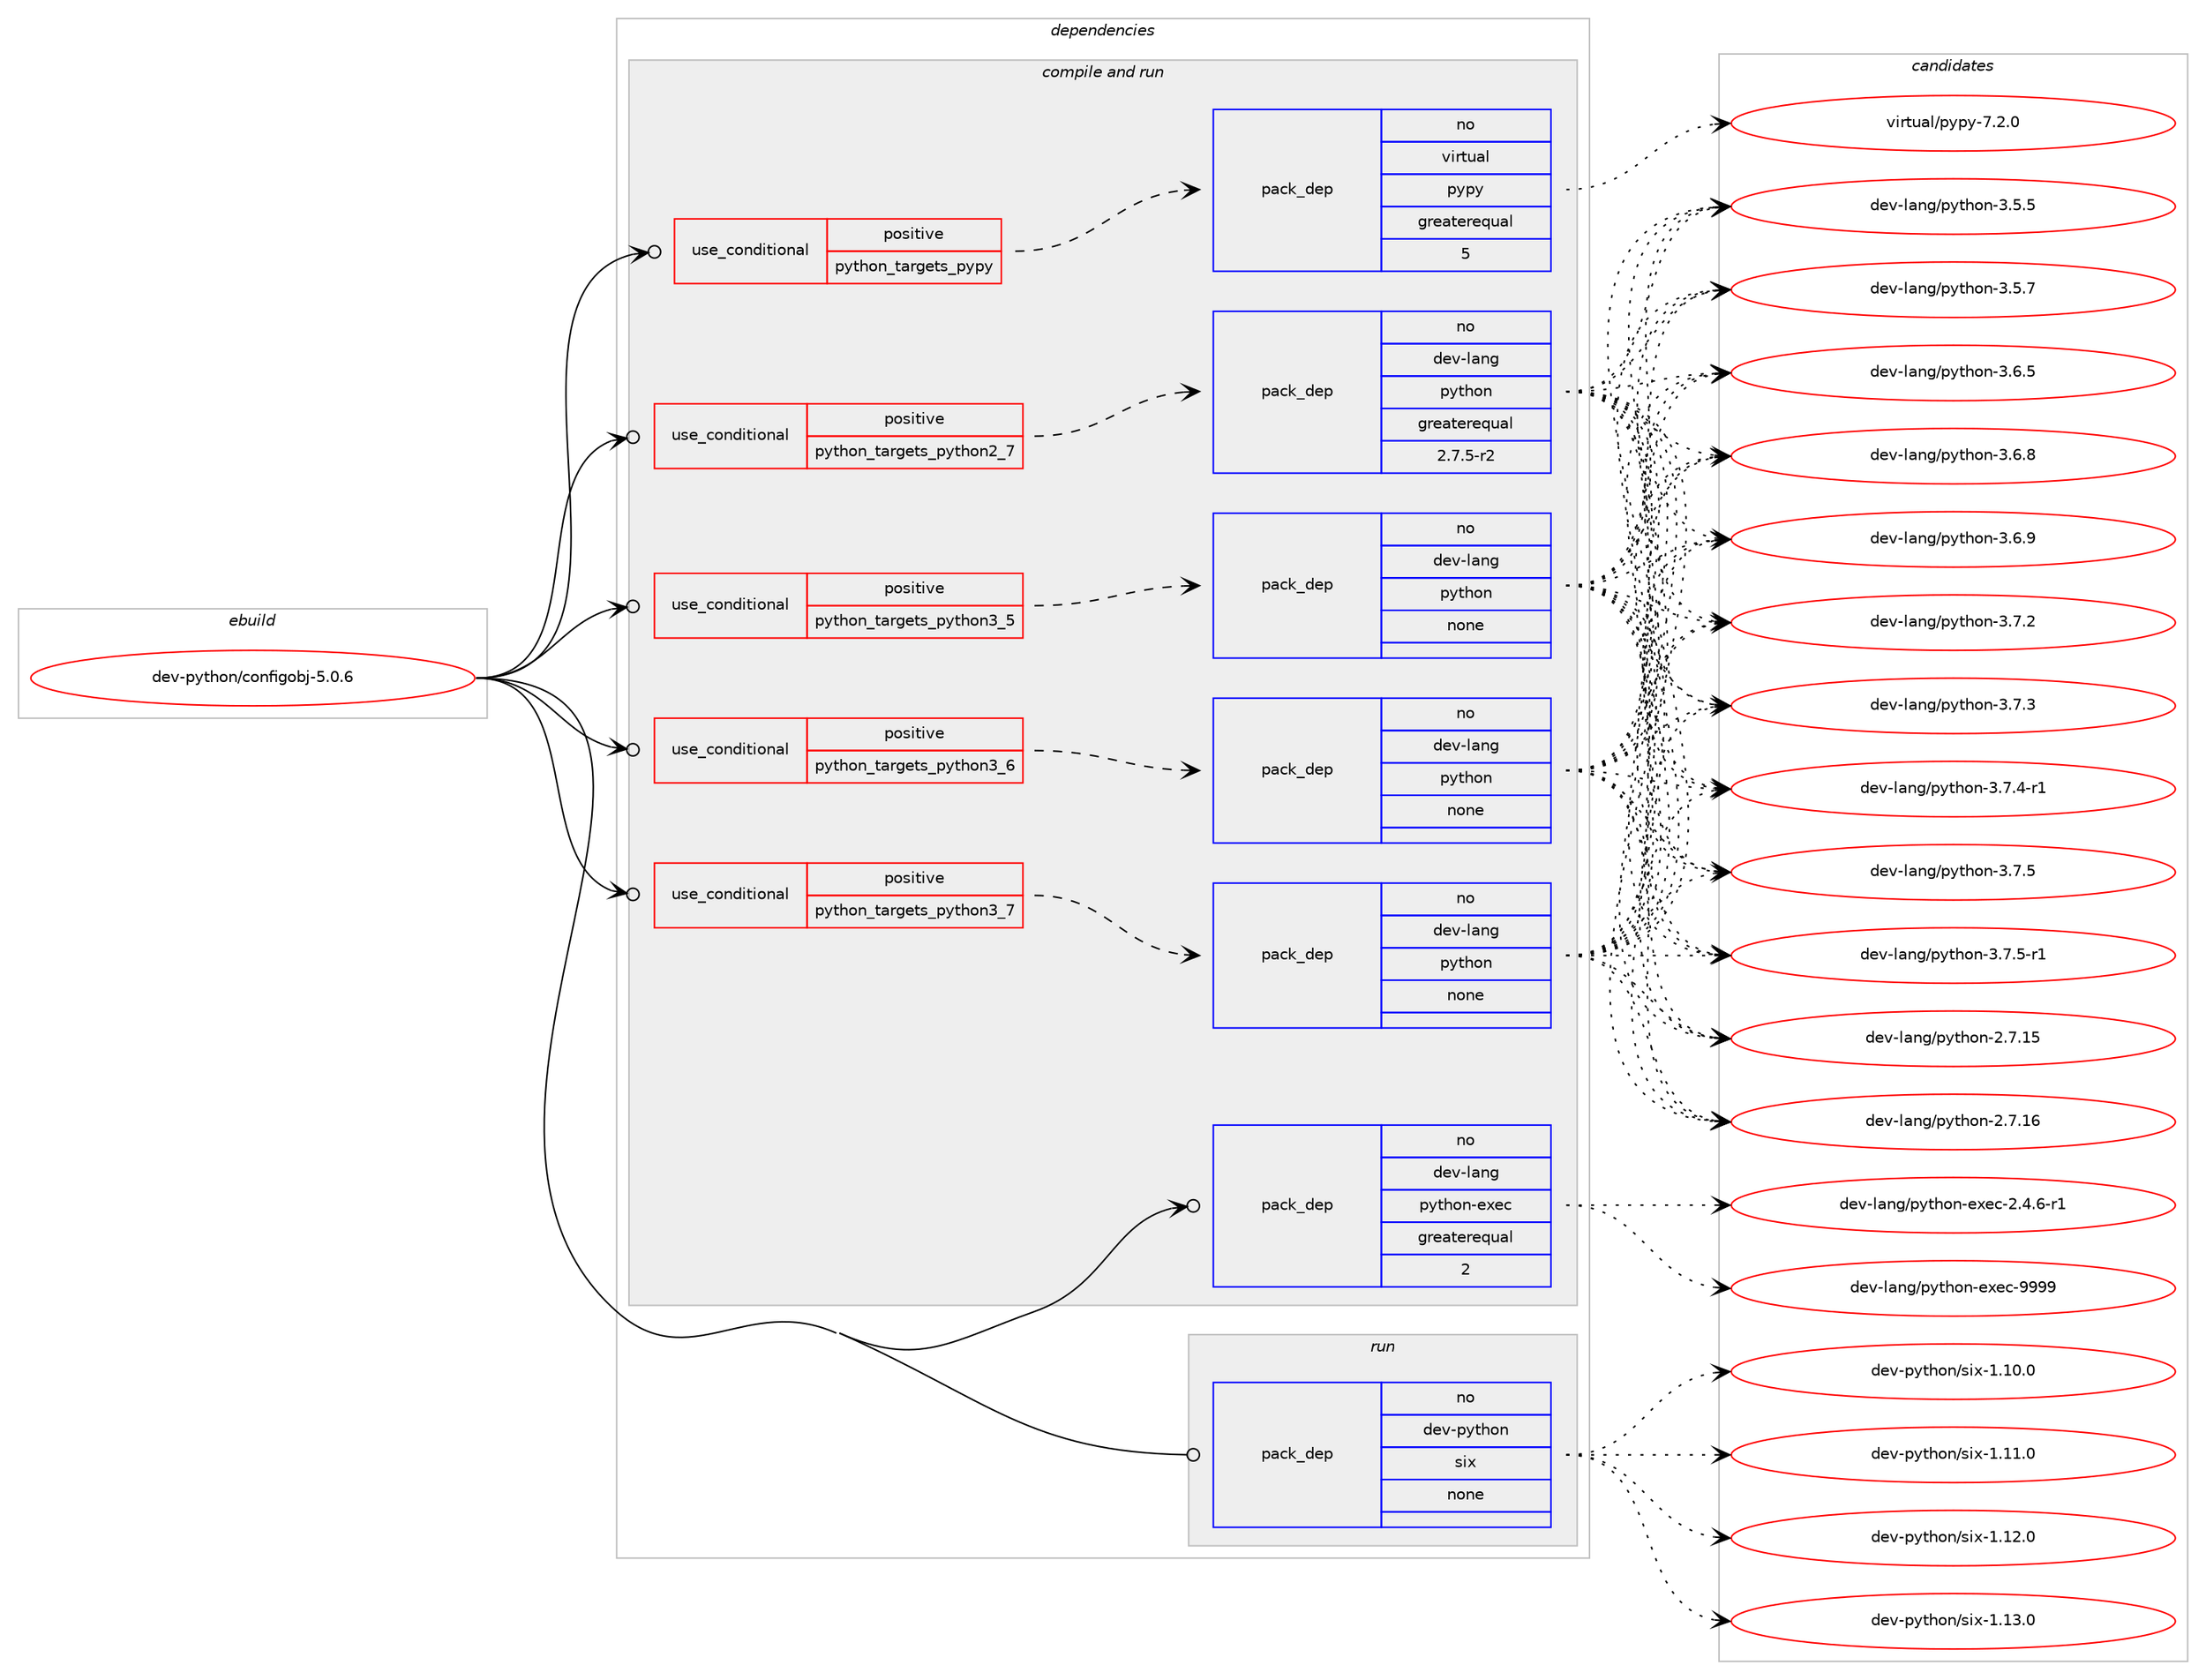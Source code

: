 digraph prolog {

# *************
# Graph options
# *************

newrank=true;
concentrate=true;
compound=true;
graph [rankdir=LR,fontname=Helvetica,fontsize=10,ranksep=1.5];#, ranksep=2.5, nodesep=0.2];
edge  [arrowhead=vee];
node  [fontname=Helvetica,fontsize=10];

# **********
# The ebuild
# **********

subgraph cluster_leftcol {
color=gray;
rank=same;
label=<<i>ebuild</i>>;
id [label="dev-python/configobj-5.0.6", color=red, width=4, href="../dev-python/configobj-5.0.6.svg"];
}

# ****************
# The dependencies
# ****************

subgraph cluster_midcol {
color=gray;
label=<<i>dependencies</i>>;
subgraph cluster_compile {
fillcolor="#eeeeee";
style=filled;
label=<<i>compile</i>>;
}
subgraph cluster_compileandrun {
fillcolor="#eeeeee";
style=filled;
label=<<i>compile and run</i>>;
subgraph cond137800 {
dependency599701 [label=<<TABLE BORDER="0" CELLBORDER="1" CELLSPACING="0" CELLPADDING="4"><TR><TD ROWSPAN="3" CELLPADDING="10">use_conditional</TD></TR><TR><TD>positive</TD></TR><TR><TD>python_targets_pypy</TD></TR></TABLE>>, shape=none, color=red];
subgraph pack450122 {
dependency599702 [label=<<TABLE BORDER="0" CELLBORDER="1" CELLSPACING="0" CELLPADDING="4" WIDTH="220"><TR><TD ROWSPAN="6" CELLPADDING="30">pack_dep</TD></TR><TR><TD WIDTH="110">no</TD></TR><TR><TD>virtual</TD></TR><TR><TD>pypy</TD></TR><TR><TD>greaterequal</TD></TR><TR><TD>5</TD></TR></TABLE>>, shape=none, color=blue];
}
dependency599701:e -> dependency599702:w [weight=20,style="dashed",arrowhead="vee"];
}
id:e -> dependency599701:w [weight=20,style="solid",arrowhead="odotvee"];
subgraph cond137801 {
dependency599703 [label=<<TABLE BORDER="0" CELLBORDER="1" CELLSPACING="0" CELLPADDING="4"><TR><TD ROWSPAN="3" CELLPADDING="10">use_conditional</TD></TR><TR><TD>positive</TD></TR><TR><TD>python_targets_python2_7</TD></TR></TABLE>>, shape=none, color=red];
subgraph pack450123 {
dependency599704 [label=<<TABLE BORDER="0" CELLBORDER="1" CELLSPACING="0" CELLPADDING="4" WIDTH="220"><TR><TD ROWSPAN="6" CELLPADDING="30">pack_dep</TD></TR><TR><TD WIDTH="110">no</TD></TR><TR><TD>dev-lang</TD></TR><TR><TD>python</TD></TR><TR><TD>greaterequal</TD></TR><TR><TD>2.7.5-r2</TD></TR></TABLE>>, shape=none, color=blue];
}
dependency599703:e -> dependency599704:w [weight=20,style="dashed",arrowhead="vee"];
}
id:e -> dependency599703:w [weight=20,style="solid",arrowhead="odotvee"];
subgraph cond137802 {
dependency599705 [label=<<TABLE BORDER="0" CELLBORDER="1" CELLSPACING="0" CELLPADDING="4"><TR><TD ROWSPAN="3" CELLPADDING="10">use_conditional</TD></TR><TR><TD>positive</TD></TR><TR><TD>python_targets_python3_5</TD></TR></TABLE>>, shape=none, color=red];
subgraph pack450124 {
dependency599706 [label=<<TABLE BORDER="0" CELLBORDER="1" CELLSPACING="0" CELLPADDING="4" WIDTH="220"><TR><TD ROWSPAN="6" CELLPADDING="30">pack_dep</TD></TR><TR><TD WIDTH="110">no</TD></TR><TR><TD>dev-lang</TD></TR><TR><TD>python</TD></TR><TR><TD>none</TD></TR><TR><TD></TD></TR></TABLE>>, shape=none, color=blue];
}
dependency599705:e -> dependency599706:w [weight=20,style="dashed",arrowhead="vee"];
}
id:e -> dependency599705:w [weight=20,style="solid",arrowhead="odotvee"];
subgraph cond137803 {
dependency599707 [label=<<TABLE BORDER="0" CELLBORDER="1" CELLSPACING="0" CELLPADDING="4"><TR><TD ROWSPAN="3" CELLPADDING="10">use_conditional</TD></TR><TR><TD>positive</TD></TR><TR><TD>python_targets_python3_6</TD></TR></TABLE>>, shape=none, color=red];
subgraph pack450125 {
dependency599708 [label=<<TABLE BORDER="0" CELLBORDER="1" CELLSPACING="0" CELLPADDING="4" WIDTH="220"><TR><TD ROWSPAN="6" CELLPADDING="30">pack_dep</TD></TR><TR><TD WIDTH="110">no</TD></TR><TR><TD>dev-lang</TD></TR><TR><TD>python</TD></TR><TR><TD>none</TD></TR><TR><TD></TD></TR></TABLE>>, shape=none, color=blue];
}
dependency599707:e -> dependency599708:w [weight=20,style="dashed",arrowhead="vee"];
}
id:e -> dependency599707:w [weight=20,style="solid",arrowhead="odotvee"];
subgraph cond137804 {
dependency599709 [label=<<TABLE BORDER="0" CELLBORDER="1" CELLSPACING="0" CELLPADDING="4"><TR><TD ROWSPAN="3" CELLPADDING="10">use_conditional</TD></TR><TR><TD>positive</TD></TR><TR><TD>python_targets_python3_7</TD></TR></TABLE>>, shape=none, color=red];
subgraph pack450126 {
dependency599710 [label=<<TABLE BORDER="0" CELLBORDER="1" CELLSPACING="0" CELLPADDING="4" WIDTH="220"><TR><TD ROWSPAN="6" CELLPADDING="30">pack_dep</TD></TR><TR><TD WIDTH="110">no</TD></TR><TR><TD>dev-lang</TD></TR><TR><TD>python</TD></TR><TR><TD>none</TD></TR><TR><TD></TD></TR></TABLE>>, shape=none, color=blue];
}
dependency599709:e -> dependency599710:w [weight=20,style="dashed",arrowhead="vee"];
}
id:e -> dependency599709:w [weight=20,style="solid",arrowhead="odotvee"];
subgraph pack450127 {
dependency599711 [label=<<TABLE BORDER="0" CELLBORDER="1" CELLSPACING="0" CELLPADDING="4" WIDTH="220"><TR><TD ROWSPAN="6" CELLPADDING="30">pack_dep</TD></TR><TR><TD WIDTH="110">no</TD></TR><TR><TD>dev-lang</TD></TR><TR><TD>python-exec</TD></TR><TR><TD>greaterequal</TD></TR><TR><TD>2</TD></TR></TABLE>>, shape=none, color=blue];
}
id:e -> dependency599711:w [weight=20,style="solid",arrowhead="odotvee"];
}
subgraph cluster_run {
fillcolor="#eeeeee";
style=filled;
label=<<i>run</i>>;
subgraph pack450128 {
dependency599712 [label=<<TABLE BORDER="0" CELLBORDER="1" CELLSPACING="0" CELLPADDING="4" WIDTH="220"><TR><TD ROWSPAN="6" CELLPADDING="30">pack_dep</TD></TR><TR><TD WIDTH="110">no</TD></TR><TR><TD>dev-python</TD></TR><TR><TD>six</TD></TR><TR><TD>none</TD></TR><TR><TD></TD></TR></TABLE>>, shape=none, color=blue];
}
id:e -> dependency599712:w [weight=20,style="solid",arrowhead="odot"];
}
}

# **************
# The candidates
# **************

subgraph cluster_choices {
rank=same;
color=gray;
label=<<i>candidates</i>>;

subgraph choice450122 {
color=black;
nodesep=1;
choice1181051141161179710847112121112121455546504648 [label="virtual/pypy-7.2.0", color=red, width=4,href="../virtual/pypy-7.2.0.svg"];
dependency599702:e -> choice1181051141161179710847112121112121455546504648:w [style=dotted,weight="100"];
}
subgraph choice450123 {
color=black;
nodesep=1;
choice10010111845108971101034711212111610411111045504655464953 [label="dev-lang/python-2.7.15", color=red, width=4,href="../dev-lang/python-2.7.15.svg"];
choice10010111845108971101034711212111610411111045504655464954 [label="dev-lang/python-2.7.16", color=red, width=4,href="../dev-lang/python-2.7.16.svg"];
choice100101118451089711010347112121116104111110455146534653 [label="dev-lang/python-3.5.5", color=red, width=4,href="../dev-lang/python-3.5.5.svg"];
choice100101118451089711010347112121116104111110455146534655 [label="dev-lang/python-3.5.7", color=red, width=4,href="../dev-lang/python-3.5.7.svg"];
choice100101118451089711010347112121116104111110455146544653 [label="dev-lang/python-3.6.5", color=red, width=4,href="../dev-lang/python-3.6.5.svg"];
choice100101118451089711010347112121116104111110455146544656 [label="dev-lang/python-3.6.8", color=red, width=4,href="../dev-lang/python-3.6.8.svg"];
choice100101118451089711010347112121116104111110455146544657 [label="dev-lang/python-3.6.9", color=red, width=4,href="../dev-lang/python-3.6.9.svg"];
choice100101118451089711010347112121116104111110455146554650 [label="dev-lang/python-3.7.2", color=red, width=4,href="../dev-lang/python-3.7.2.svg"];
choice100101118451089711010347112121116104111110455146554651 [label="dev-lang/python-3.7.3", color=red, width=4,href="../dev-lang/python-3.7.3.svg"];
choice1001011184510897110103471121211161041111104551465546524511449 [label="dev-lang/python-3.7.4-r1", color=red, width=4,href="../dev-lang/python-3.7.4-r1.svg"];
choice100101118451089711010347112121116104111110455146554653 [label="dev-lang/python-3.7.5", color=red, width=4,href="../dev-lang/python-3.7.5.svg"];
choice1001011184510897110103471121211161041111104551465546534511449 [label="dev-lang/python-3.7.5-r1", color=red, width=4,href="../dev-lang/python-3.7.5-r1.svg"];
dependency599704:e -> choice10010111845108971101034711212111610411111045504655464953:w [style=dotted,weight="100"];
dependency599704:e -> choice10010111845108971101034711212111610411111045504655464954:w [style=dotted,weight="100"];
dependency599704:e -> choice100101118451089711010347112121116104111110455146534653:w [style=dotted,weight="100"];
dependency599704:e -> choice100101118451089711010347112121116104111110455146534655:w [style=dotted,weight="100"];
dependency599704:e -> choice100101118451089711010347112121116104111110455146544653:w [style=dotted,weight="100"];
dependency599704:e -> choice100101118451089711010347112121116104111110455146544656:w [style=dotted,weight="100"];
dependency599704:e -> choice100101118451089711010347112121116104111110455146544657:w [style=dotted,weight="100"];
dependency599704:e -> choice100101118451089711010347112121116104111110455146554650:w [style=dotted,weight="100"];
dependency599704:e -> choice100101118451089711010347112121116104111110455146554651:w [style=dotted,weight="100"];
dependency599704:e -> choice1001011184510897110103471121211161041111104551465546524511449:w [style=dotted,weight="100"];
dependency599704:e -> choice100101118451089711010347112121116104111110455146554653:w [style=dotted,weight="100"];
dependency599704:e -> choice1001011184510897110103471121211161041111104551465546534511449:w [style=dotted,weight="100"];
}
subgraph choice450124 {
color=black;
nodesep=1;
choice10010111845108971101034711212111610411111045504655464953 [label="dev-lang/python-2.7.15", color=red, width=4,href="../dev-lang/python-2.7.15.svg"];
choice10010111845108971101034711212111610411111045504655464954 [label="dev-lang/python-2.7.16", color=red, width=4,href="../dev-lang/python-2.7.16.svg"];
choice100101118451089711010347112121116104111110455146534653 [label="dev-lang/python-3.5.5", color=red, width=4,href="../dev-lang/python-3.5.5.svg"];
choice100101118451089711010347112121116104111110455146534655 [label="dev-lang/python-3.5.7", color=red, width=4,href="../dev-lang/python-3.5.7.svg"];
choice100101118451089711010347112121116104111110455146544653 [label="dev-lang/python-3.6.5", color=red, width=4,href="../dev-lang/python-3.6.5.svg"];
choice100101118451089711010347112121116104111110455146544656 [label="dev-lang/python-3.6.8", color=red, width=4,href="../dev-lang/python-3.6.8.svg"];
choice100101118451089711010347112121116104111110455146544657 [label="dev-lang/python-3.6.9", color=red, width=4,href="../dev-lang/python-3.6.9.svg"];
choice100101118451089711010347112121116104111110455146554650 [label="dev-lang/python-3.7.2", color=red, width=4,href="../dev-lang/python-3.7.2.svg"];
choice100101118451089711010347112121116104111110455146554651 [label="dev-lang/python-3.7.3", color=red, width=4,href="../dev-lang/python-3.7.3.svg"];
choice1001011184510897110103471121211161041111104551465546524511449 [label="dev-lang/python-3.7.4-r1", color=red, width=4,href="../dev-lang/python-3.7.4-r1.svg"];
choice100101118451089711010347112121116104111110455146554653 [label="dev-lang/python-3.7.5", color=red, width=4,href="../dev-lang/python-3.7.5.svg"];
choice1001011184510897110103471121211161041111104551465546534511449 [label="dev-lang/python-3.7.5-r1", color=red, width=4,href="../dev-lang/python-3.7.5-r1.svg"];
dependency599706:e -> choice10010111845108971101034711212111610411111045504655464953:w [style=dotted,weight="100"];
dependency599706:e -> choice10010111845108971101034711212111610411111045504655464954:w [style=dotted,weight="100"];
dependency599706:e -> choice100101118451089711010347112121116104111110455146534653:w [style=dotted,weight="100"];
dependency599706:e -> choice100101118451089711010347112121116104111110455146534655:w [style=dotted,weight="100"];
dependency599706:e -> choice100101118451089711010347112121116104111110455146544653:w [style=dotted,weight="100"];
dependency599706:e -> choice100101118451089711010347112121116104111110455146544656:w [style=dotted,weight="100"];
dependency599706:e -> choice100101118451089711010347112121116104111110455146544657:w [style=dotted,weight="100"];
dependency599706:e -> choice100101118451089711010347112121116104111110455146554650:w [style=dotted,weight="100"];
dependency599706:e -> choice100101118451089711010347112121116104111110455146554651:w [style=dotted,weight="100"];
dependency599706:e -> choice1001011184510897110103471121211161041111104551465546524511449:w [style=dotted,weight="100"];
dependency599706:e -> choice100101118451089711010347112121116104111110455146554653:w [style=dotted,weight="100"];
dependency599706:e -> choice1001011184510897110103471121211161041111104551465546534511449:w [style=dotted,weight="100"];
}
subgraph choice450125 {
color=black;
nodesep=1;
choice10010111845108971101034711212111610411111045504655464953 [label="dev-lang/python-2.7.15", color=red, width=4,href="../dev-lang/python-2.7.15.svg"];
choice10010111845108971101034711212111610411111045504655464954 [label="dev-lang/python-2.7.16", color=red, width=4,href="../dev-lang/python-2.7.16.svg"];
choice100101118451089711010347112121116104111110455146534653 [label="dev-lang/python-3.5.5", color=red, width=4,href="../dev-lang/python-3.5.5.svg"];
choice100101118451089711010347112121116104111110455146534655 [label="dev-lang/python-3.5.7", color=red, width=4,href="../dev-lang/python-3.5.7.svg"];
choice100101118451089711010347112121116104111110455146544653 [label="dev-lang/python-3.6.5", color=red, width=4,href="../dev-lang/python-3.6.5.svg"];
choice100101118451089711010347112121116104111110455146544656 [label="dev-lang/python-3.6.8", color=red, width=4,href="../dev-lang/python-3.6.8.svg"];
choice100101118451089711010347112121116104111110455146544657 [label="dev-lang/python-3.6.9", color=red, width=4,href="../dev-lang/python-3.6.9.svg"];
choice100101118451089711010347112121116104111110455146554650 [label="dev-lang/python-3.7.2", color=red, width=4,href="../dev-lang/python-3.7.2.svg"];
choice100101118451089711010347112121116104111110455146554651 [label="dev-lang/python-3.7.3", color=red, width=4,href="../dev-lang/python-3.7.3.svg"];
choice1001011184510897110103471121211161041111104551465546524511449 [label="dev-lang/python-3.7.4-r1", color=red, width=4,href="../dev-lang/python-3.7.4-r1.svg"];
choice100101118451089711010347112121116104111110455146554653 [label="dev-lang/python-3.7.5", color=red, width=4,href="../dev-lang/python-3.7.5.svg"];
choice1001011184510897110103471121211161041111104551465546534511449 [label="dev-lang/python-3.7.5-r1", color=red, width=4,href="../dev-lang/python-3.7.5-r1.svg"];
dependency599708:e -> choice10010111845108971101034711212111610411111045504655464953:w [style=dotted,weight="100"];
dependency599708:e -> choice10010111845108971101034711212111610411111045504655464954:w [style=dotted,weight="100"];
dependency599708:e -> choice100101118451089711010347112121116104111110455146534653:w [style=dotted,weight="100"];
dependency599708:e -> choice100101118451089711010347112121116104111110455146534655:w [style=dotted,weight="100"];
dependency599708:e -> choice100101118451089711010347112121116104111110455146544653:w [style=dotted,weight="100"];
dependency599708:e -> choice100101118451089711010347112121116104111110455146544656:w [style=dotted,weight="100"];
dependency599708:e -> choice100101118451089711010347112121116104111110455146544657:w [style=dotted,weight="100"];
dependency599708:e -> choice100101118451089711010347112121116104111110455146554650:w [style=dotted,weight="100"];
dependency599708:e -> choice100101118451089711010347112121116104111110455146554651:w [style=dotted,weight="100"];
dependency599708:e -> choice1001011184510897110103471121211161041111104551465546524511449:w [style=dotted,weight="100"];
dependency599708:e -> choice100101118451089711010347112121116104111110455146554653:w [style=dotted,weight="100"];
dependency599708:e -> choice1001011184510897110103471121211161041111104551465546534511449:w [style=dotted,weight="100"];
}
subgraph choice450126 {
color=black;
nodesep=1;
choice10010111845108971101034711212111610411111045504655464953 [label="dev-lang/python-2.7.15", color=red, width=4,href="../dev-lang/python-2.7.15.svg"];
choice10010111845108971101034711212111610411111045504655464954 [label="dev-lang/python-2.7.16", color=red, width=4,href="../dev-lang/python-2.7.16.svg"];
choice100101118451089711010347112121116104111110455146534653 [label="dev-lang/python-3.5.5", color=red, width=4,href="../dev-lang/python-3.5.5.svg"];
choice100101118451089711010347112121116104111110455146534655 [label="dev-lang/python-3.5.7", color=red, width=4,href="../dev-lang/python-3.5.7.svg"];
choice100101118451089711010347112121116104111110455146544653 [label="dev-lang/python-3.6.5", color=red, width=4,href="../dev-lang/python-3.6.5.svg"];
choice100101118451089711010347112121116104111110455146544656 [label="dev-lang/python-3.6.8", color=red, width=4,href="../dev-lang/python-3.6.8.svg"];
choice100101118451089711010347112121116104111110455146544657 [label="dev-lang/python-3.6.9", color=red, width=4,href="../dev-lang/python-3.6.9.svg"];
choice100101118451089711010347112121116104111110455146554650 [label="dev-lang/python-3.7.2", color=red, width=4,href="../dev-lang/python-3.7.2.svg"];
choice100101118451089711010347112121116104111110455146554651 [label="dev-lang/python-3.7.3", color=red, width=4,href="../dev-lang/python-3.7.3.svg"];
choice1001011184510897110103471121211161041111104551465546524511449 [label="dev-lang/python-3.7.4-r1", color=red, width=4,href="../dev-lang/python-3.7.4-r1.svg"];
choice100101118451089711010347112121116104111110455146554653 [label="dev-lang/python-3.7.5", color=red, width=4,href="../dev-lang/python-3.7.5.svg"];
choice1001011184510897110103471121211161041111104551465546534511449 [label="dev-lang/python-3.7.5-r1", color=red, width=4,href="../dev-lang/python-3.7.5-r1.svg"];
dependency599710:e -> choice10010111845108971101034711212111610411111045504655464953:w [style=dotted,weight="100"];
dependency599710:e -> choice10010111845108971101034711212111610411111045504655464954:w [style=dotted,weight="100"];
dependency599710:e -> choice100101118451089711010347112121116104111110455146534653:w [style=dotted,weight="100"];
dependency599710:e -> choice100101118451089711010347112121116104111110455146534655:w [style=dotted,weight="100"];
dependency599710:e -> choice100101118451089711010347112121116104111110455146544653:w [style=dotted,weight="100"];
dependency599710:e -> choice100101118451089711010347112121116104111110455146544656:w [style=dotted,weight="100"];
dependency599710:e -> choice100101118451089711010347112121116104111110455146544657:w [style=dotted,weight="100"];
dependency599710:e -> choice100101118451089711010347112121116104111110455146554650:w [style=dotted,weight="100"];
dependency599710:e -> choice100101118451089711010347112121116104111110455146554651:w [style=dotted,weight="100"];
dependency599710:e -> choice1001011184510897110103471121211161041111104551465546524511449:w [style=dotted,weight="100"];
dependency599710:e -> choice100101118451089711010347112121116104111110455146554653:w [style=dotted,weight="100"];
dependency599710:e -> choice1001011184510897110103471121211161041111104551465546534511449:w [style=dotted,weight="100"];
}
subgraph choice450127 {
color=black;
nodesep=1;
choice10010111845108971101034711212111610411111045101120101994550465246544511449 [label="dev-lang/python-exec-2.4.6-r1", color=red, width=4,href="../dev-lang/python-exec-2.4.6-r1.svg"];
choice10010111845108971101034711212111610411111045101120101994557575757 [label="dev-lang/python-exec-9999", color=red, width=4,href="../dev-lang/python-exec-9999.svg"];
dependency599711:e -> choice10010111845108971101034711212111610411111045101120101994550465246544511449:w [style=dotted,weight="100"];
dependency599711:e -> choice10010111845108971101034711212111610411111045101120101994557575757:w [style=dotted,weight="100"];
}
subgraph choice450128 {
color=black;
nodesep=1;
choice100101118451121211161041111104711510512045494649484648 [label="dev-python/six-1.10.0", color=red, width=4,href="../dev-python/six-1.10.0.svg"];
choice100101118451121211161041111104711510512045494649494648 [label="dev-python/six-1.11.0", color=red, width=4,href="../dev-python/six-1.11.0.svg"];
choice100101118451121211161041111104711510512045494649504648 [label="dev-python/six-1.12.0", color=red, width=4,href="../dev-python/six-1.12.0.svg"];
choice100101118451121211161041111104711510512045494649514648 [label="dev-python/six-1.13.0", color=red, width=4,href="../dev-python/six-1.13.0.svg"];
dependency599712:e -> choice100101118451121211161041111104711510512045494649484648:w [style=dotted,weight="100"];
dependency599712:e -> choice100101118451121211161041111104711510512045494649494648:w [style=dotted,weight="100"];
dependency599712:e -> choice100101118451121211161041111104711510512045494649504648:w [style=dotted,weight="100"];
dependency599712:e -> choice100101118451121211161041111104711510512045494649514648:w [style=dotted,weight="100"];
}
}

}
